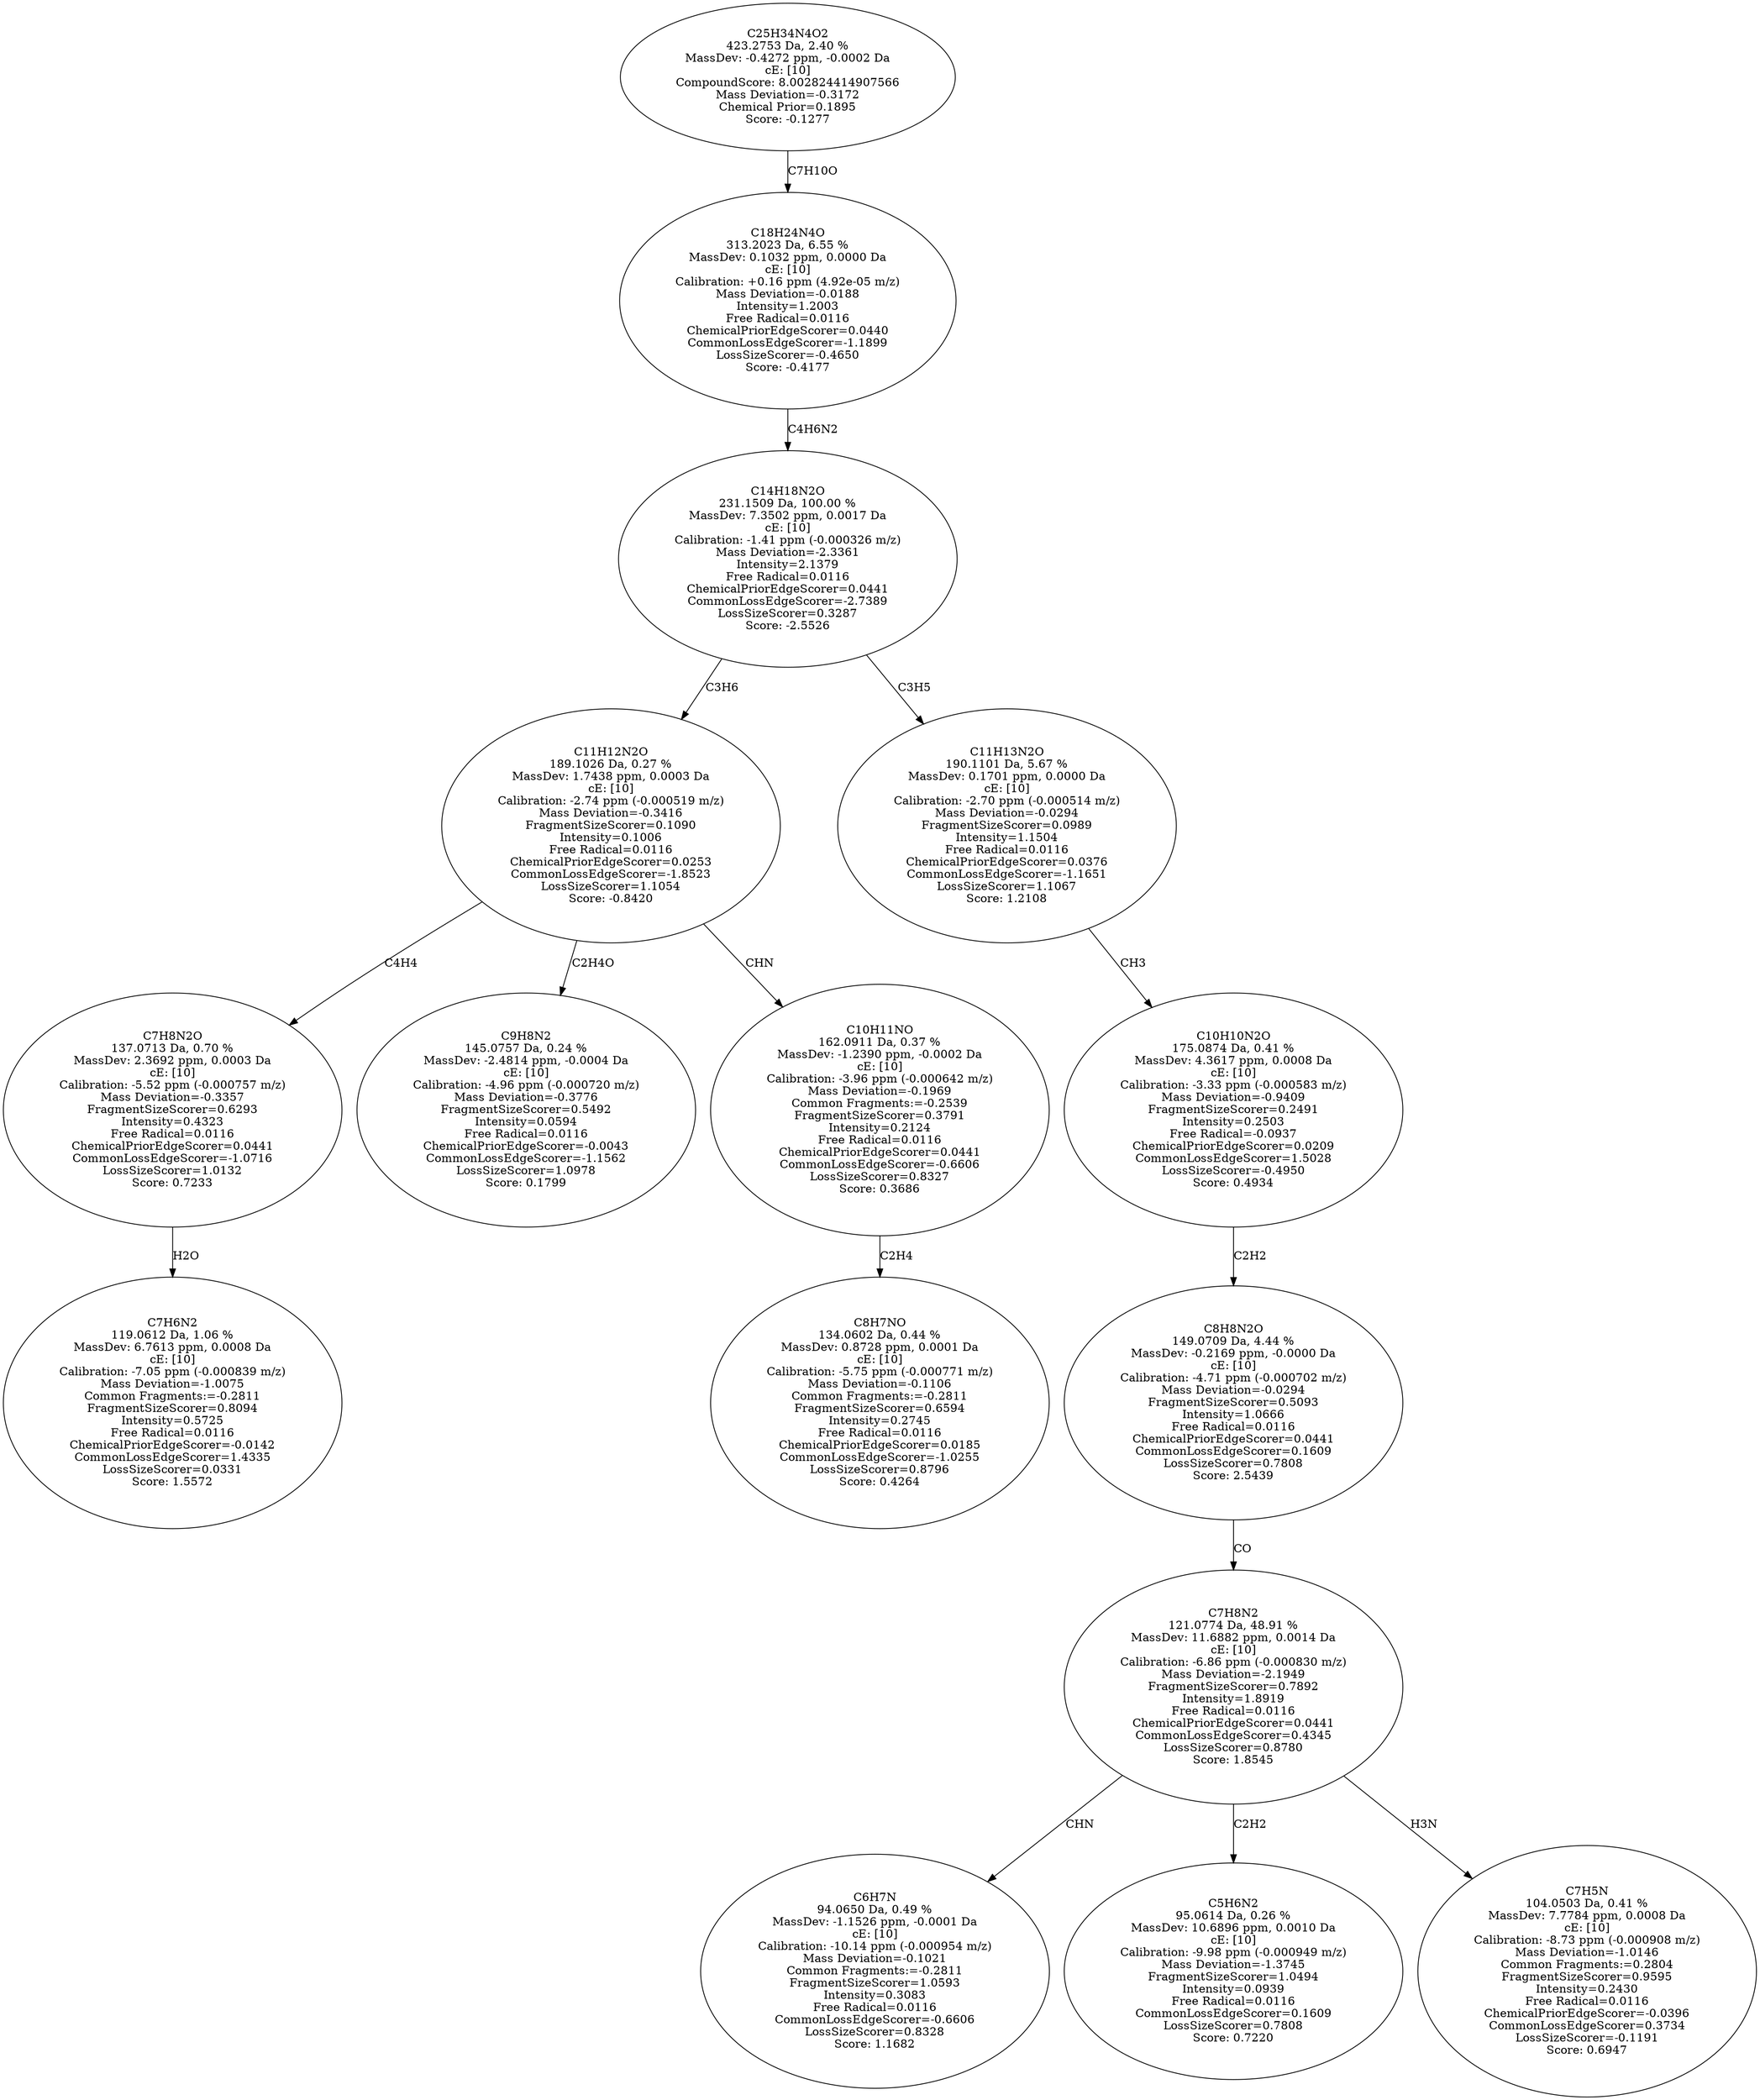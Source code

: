 strict digraph {
v1 [label="C7H6N2\n119.0612 Da, 1.06 %\nMassDev: 6.7613 ppm, 0.0008 Da\ncE: [10]\nCalibration: -7.05 ppm (-0.000839 m/z)\nMass Deviation=-1.0075\nCommon Fragments:=-0.2811\nFragmentSizeScorer=0.8094\nIntensity=0.5725\nFree Radical=0.0116\nChemicalPriorEdgeScorer=-0.0142\nCommonLossEdgeScorer=1.4335\nLossSizeScorer=0.0331\nScore: 1.5572"];
v2 [label="C7H8N2O\n137.0713 Da, 0.70 %\nMassDev: 2.3692 ppm, 0.0003 Da\ncE: [10]\nCalibration: -5.52 ppm (-0.000757 m/z)\nMass Deviation=-0.3357\nFragmentSizeScorer=0.6293\nIntensity=0.4323\nFree Radical=0.0116\nChemicalPriorEdgeScorer=0.0441\nCommonLossEdgeScorer=-1.0716\nLossSizeScorer=1.0132\nScore: 0.7233"];
v3 [label="C9H8N2\n145.0757 Da, 0.24 %\nMassDev: -2.4814 ppm, -0.0004 Da\ncE: [10]\nCalibration: -4.96 ppm (-0.000720 m/z)\nMass Deviation=-0.3776\nFragmentSizeScorer=0.5492\nIntensity=0.0594\nFree Radical=0.0116\nChemicalPriorEdgeScorer=-0.0043\nCommonLossEdgeScorer=-1.1562\nLossSizeScorer=1.0978\nScore: 0.1799"];
v4 [label="C8H7NO\n134.0602 Da, 0.44 %\nMassDev: 0.8728 ppm, 0.0001 Da\ncE: [10]\nCalibration: -5.75 ppm (-0.000771 m/z)\nMass Deviation=-0.1106\nCommon Fragments:=-0.2811\nFragmentSizeScorer=0.6594\nIntensity=0.2745\nFree Radical=0.0116\nChemicalPriorEdgeScorer=0.0185\nCommonLossEdgeScorer=-1.0255\nLossSizeScorer=0.8796\nScore: 0.4264"];
v5 [label="C10H11NO\n162.0911 Da, 0.37 %\nMassDev: -1.2390 ppm, -0.0002 Da\ncE: [10]\nCalibration: -3.96 ppm (-0.000642 m/z)\nMass Deviation=-0.1969\nCommon Fragments:=-0.2539\nFragmentSizeScorer=0.3791\nIntensity=0.2124\nFree Radical=0.0116\nChemicalPriorEdgeScorer=0.0441\nCommonLossEdgeScorer=-0.6606\nLossSizeScorer=0.8327\nScore: 0.3686"];
v6 [label="C11H12N2O\n189.1026 Da, 0.27 %\nMassDev: 1.7438 ppm, 0.0003 Da\ncE: [10]\nCalibration: -2.74 ppm (-0.000519 m/z)\nMass Deviation=-0.3416\nFragmentSizeScorer=0.1090\nIntensity=0.1006\nFree Radical=0.0116\nChemicalPriorEdgeScorer=0.0253\nCommonLossEdgeScorer=-1.8523\nLossSizeScorer=1.1054\nScore: -0.8420"];
v7 [label="C6H7N\n94.0650 Da, 0.49 %\nMassDev: -1.1526 ppm, -0.0001 Da\ncE: [10]\nCalibration: -10.14 ppm (-0.000954 m/z)\nMass Deviation=-0.1021\nCommon Fragments:=-0.2811\nFragmentSizeScorer=1.0593\nIntensity=0.3083\nFree Radical=0.0116\nCommonLossEdgeScorer=-0.6606\nLossSizeScorer=0.8328\nScore: 1.1682"];
v8 [label="C5H6N2\n95.0614 Da, 0.26 %\nMassDev: 10.6896 ppm, 0.0010 Da\ncE: [10]\nCalibration: -9.98 ppm (-0.000949 m/z)\nMass Deviation=-1.3745\nFragmentSizeScorer=1.0494\nIntensity=0.0939\nFree Radical=0.0116\nCommonLossEdgeScorer=0.1609\nLossSizeScorer=0.7808\nScore: 0.7220"];
v9 [label="C7H5N\n104.0503 Da, 0.41 %\nMassDev: 7.7784 ppm, 0.0008 Da\ncE: [10]\nCalibration: -8.73 ppm (-0.000908 m/z)\nMass Deviation=-1.0146\nCommon Fragments:=0.2804\nFragmentSizeScorer=0.9595\nIntensity=0.2430\nFree Radical=0.0116\nChemicalPriorEdgeScorer=-0.0396\nCommonLossEdgeScorer=0.3734\nLossSizeScorer=-0.1191\nScore: 0.6947"];
v10 [label="C7H8N2\n121.0774 Da, 48.91 %\nMassDev: 11.6882 ppm, 0.0014 Da\ncE: [10]\nCalibration: -6.86 ppm (-0.000830 m/z)\nMass Deviation=-2.1949\nFragmentSizeScorer=0.7892\nIntensity=1.8919\nFree Radical=0.0116\nChemicalPriorEdgeScorer=0.0441\nCommonLossEdgeScorer=0.4345\nLossSizeScorer=0.8780\nScore: 1.8545"];
v11 [label="C8H8N2O\n149.0709 Da, 4.44 %\nMassDev: -0.2169 ppm, -0.0000 Da\ncE: [10]\nCalibration: -4.71 ppm (-0.000702 m/z)\nMass Deviation=-0.0294\nFragmentSizeScorer=0.5093\nIntensity=1.0666\nFree Radical=0.0116\nChemicalPriorEdgeScorer=0.0441\nCommonLossEdgeScorer=0.1609\nLossSizeScorer=0.7808\nScore: 2.5439"];
v12 [label="C10H10N2O\n175.0874 Da, 0.41 %\nMassDev: 4.3617 ppm, 0.0008 Da\ncE: [10]\nCalibration: -3.33 ppm (-0.000583 m/z)\nMass Deviation=-0.9409\nFragmentSizeScorer=0.2491\nIntensity=0.2503\nFree Radical=-0.0937\nChemicalPriorEdgeScorer=0.0209\nCommonLossEdgeScorer=1.5028\nLossSizeScorer=-0.4950\nScore: 0.4934"];
v13 [label="C11H13N2O\n190.1101 Da, 5.67 %\nMassDev: 0.1701 ppm, 0.0000 Da\ncE: [10]\nCalibration: -2.70 ppm (-0.000514 m/z)\nMass Deviation=-0.0294\nFragmentSizeScorer=0.0989\nIntensity=1.1504\nFree Radical=0.0116\nChemicalPriorEdgeScorer=0.0376\nCommonLossEdgeScorer=-1.1651\nLossSizeScorer=1.1067\nScore: 1.2108"];
v14 [label="C14H18N2O\n231.1509 Da, 100.00 %\nMassDev: 7.3502 ppm, 0.0017 Da\ncE: [10]\nCalibration: -1.41 ppm (-0.000326 m/z)\nMass Deviation=-2.3361\nIntensity=2.1379\nFree Radical=0.0116\nChemicalPriorEdgeScorer=0.0441\nCommonLossEdgeScorer=-2.7389\nLossSizeScorer=0.3287\nScore: -2.5526"];
v15 [label="C18H24N4O\n313.2023 Da, 6.55 %\nMassDev: 0.1032 ppm, 0.0000 Da\ncE: [10]\nCalibration: +0.16 ppm (4.92e-05 m/z)\nMass Deviation=-0.0188\nIntensity=1.2003\nFree Radical=0.0116\nChemicalPriorEdgeScorer=0.0440\nCommonLossEdgeScorer=-1.1899\nLossSizeScorer=-0.4650\nScore: -0.4177"];
v16 [label="C25H34N4O2\n423.2753 Da, 2.40 %\nMassDev: -0.4272 ppm, -0.0002 Da\ncE: [10]\nCompoundScore: 8.002824414907566\nMass Deviation=-0.3172\nChemical Prior=0.1895\nScore: -0.1277"];
v2 -> v1 [label="H2O"];
v6 -> v2 [label="C4H4"];
v6 -> v3 [label="C2H4O"];
v5 -> v4 [label="C2H4"];
v6 -> v5 [label="CHN"];
v14 -> v6 [label="C3H6"];
v10 -> v7 [label="CHN"];
v10 -> v8 [label="C2H2"];
v10 -> v9 [label="H3N"];
v11 -> v10 [label="CO"];
v12 -> v11 [label="C2H2"];
v13 -> v12 [label="CH3"];
v14 -> v13 [label="C3H5"];
v15 -> v14 [label="C4H6N2"];
v16 -> v15 [label="C7H10O"];
}